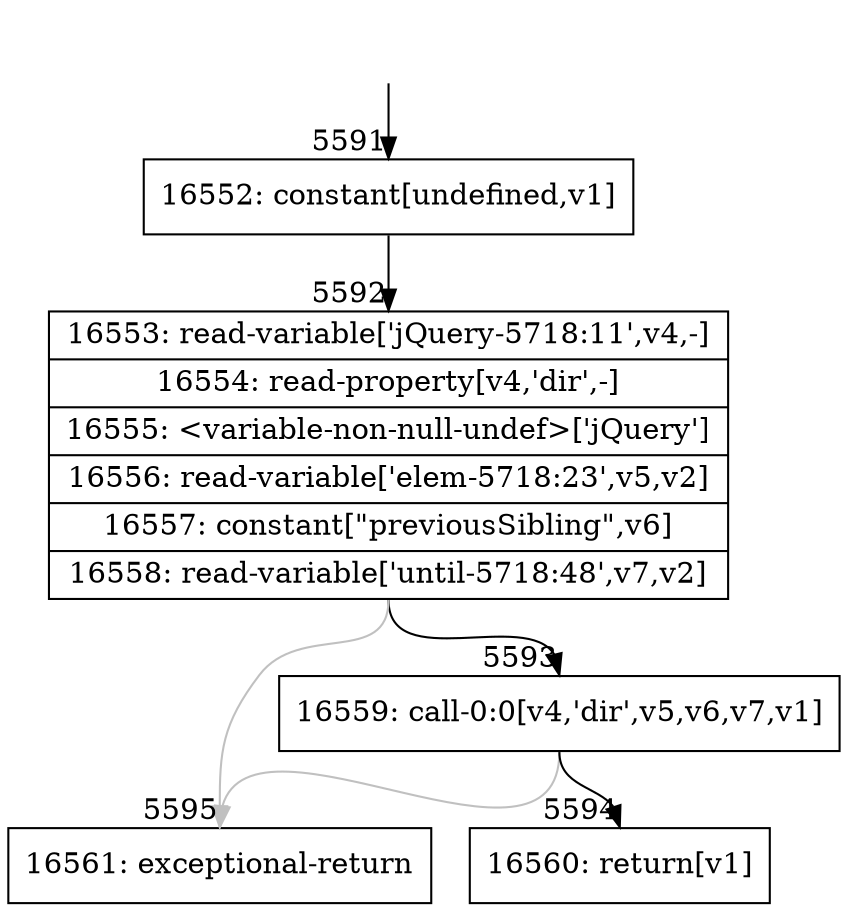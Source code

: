digraph {
rankdir="TD"
BB_entry358[shape=none,label=""];
BB_entry358 -> BB5591 [tailport=s, headport=n, headlabel="    5591"]
BB5591 [shape=record label="{16552: constant[undefined,v1]}" ] 
BB5591 -> BB5592 [tailport=s, headport=n, headlabel="      5592"]
BB5592 [shape=record label="{16553: read-variable['jQuery-5718:11',v4,-]|16554: read-property[v4,'dir',-]|16555: \<variable-non-null-undef\>['jQuery']|16556: read-variable['elem-5718:23',v5,v2]|16557: constant[\"previousSibling\",v6]|16558: read-variable['until-5718:48',v7,v2]}" ] 
BB5592 -> BB5593 [tailport=s, headport=n, headlabel="      5593"]
BB5592 -> BB5595 [tailport=s, headport=n, color=gray, headlabel="      5595"]
BB5593 [shape=record label="{16559: call-0:0[v4,'dir',v5,v6,v7,v1]}" ] 
BB5593 -> BB5594 [tailport=s, headport=n, headlabel="      5594"]
BB5593 -> BB5595 [tailport=s, headport=n, color=gray]
BB5594 [shape=record label="{16560: return[v1]}" ] 
BB5595 [shape=record label="{16561: exceptional-return}" ] 
}
